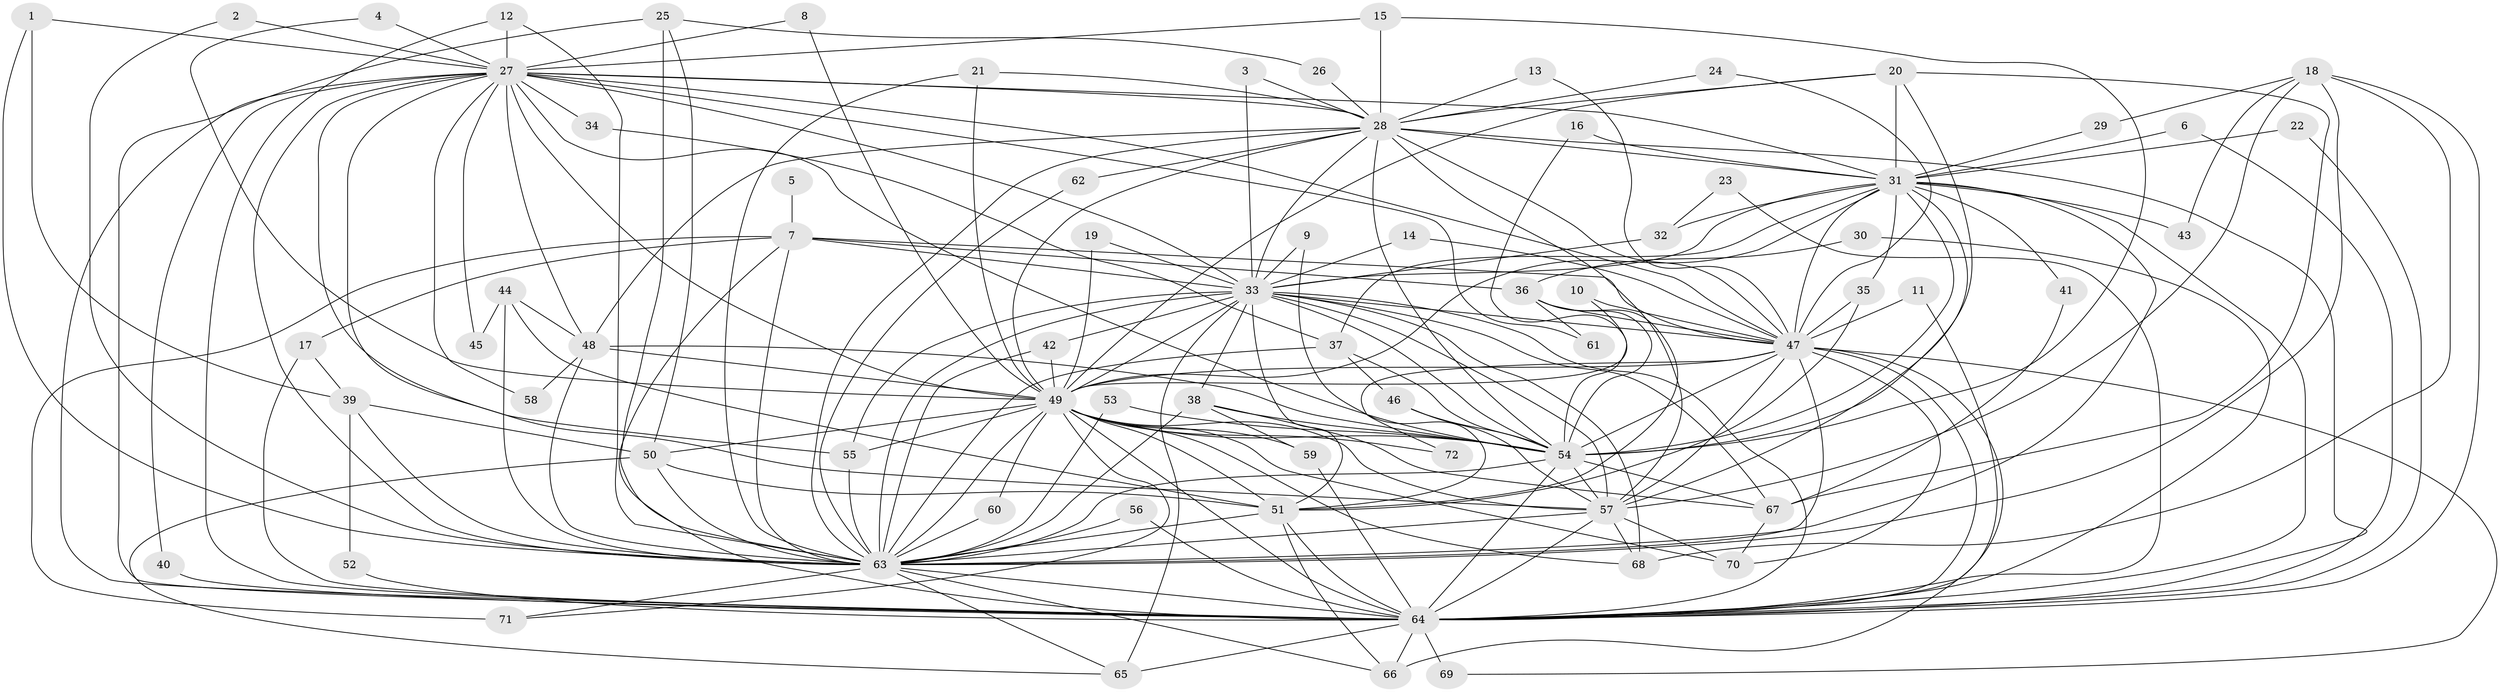 // original degree distribution, {27: 0.006993006993006993, 22: 0.006993006993006993, 30: 0.006993006993006993, 14: 0.006993006993006993, 28: 0.006993006993006993, 26: 0.006993006993006993, 25: 0.006993006993006993, 20: 0.006993006993006993, 35: 0.006993006993006993, 23: 0.006993006993006993, 3: 0.23076923076923078, 4: 0.08391608391608392, 2: 0.5244755244755245, 8: 0.006993006993006993, 5: 0.06293706293706294, 9: 0.006993006993006993, 7: 0.006993006993006993, 6: 0.006993006993006993}
// Generated by graph-tools (version 1.1) at 2025/49/03/09/25 03:49:32]
// undirected, 72 vertices, 207 edges
graph export_dot {
graph [start="1"]
  node [color=gray90,style=filled];
  1;
  2;
  3;
  4;
  5;
  6;
  7;
  8;
  9;
  10;
  11;
  12;
  13;
  14;
  15;
  16;
  17;
  18;
  19;
  20;
  21;
  22;
  23;
  24;
  25;
  26;
  27;
  28;
  29;
  30;
  31;
  32;
  33;
  34;
  35;
  36;
  37;
  38;
  39;
  40;
  41;
  42;
  43;
  44;
  45;
  46;
  47;
  48;
  49;
  50;
  51;
  52;
  53;
  54;
  55;
  56;
  57;
  58;
  59;
  60;
  61;
  62;
  63;
  64;
  65;
  66;
  67;
  68;
  69;
  70;
  71;
  72;
  1 -- 27 [weight=1.0];
  1 -- 39 [weight=1.0];
  1 -- 63 [weight=1.0];
  2 -- 27 [weight=1.0];
  2 -- 63 [weight=1.0];
  3 -- 28 [weight=1.0];
  3 -- 33 [weight=1.0];
  4 -- 27 [weight=1.0];
  4 -- 49 [weight=1.0];
  5 -- 7 [weight=1.0];
  6 -- 31 [weight=1.0];
  6 -- 64 [weight=1.0];
  7 -- 17 [weight=1.0];
  7 -- 33 [weight=1.0];
  7 -- 36 [weight=1.0];
  7 -- 47 [weight=1.0];
  7 -- 63 [weight=1.0];
  7 -- 64 [weight=1.0];
  7 -- 71 [weight=2.0];
  8 -- 27 [weight=1.0];
  8 -- 49 [weight=1.0];
  9 -- 33 [weight=1.0];
  9 -- 51 [weight=1.0];
  10 -- 47 [weight=1.0];
  10 -- 49 [weight=1.0];
  11 -- 47 [weight=1.0];
  11 -- 64 [weight=1.0];
  12 -- 27 [weight=2.0];
  12 -- 63 [weight=1.0];
  12 -- 64 [weight=1.0];
  13 -- 28 [weight=1.0];
  13 -- 47 [weight=1.0];
  14 -- 33 [weight=1.0];
  14 -- 47 [weight=1.0];
  15 -- 27 [weight=1.0];
  15 -- 28 [weight=1.0];
  15 -- 54 [weight=1.0];
  16 -- 31 [weight=1.0];
  16 -- 54 [weight=1.0];
  17 -- 39 [weight=1.0];
  17 -- 64 [weight=1.0];
  18 -- 29 [weight=1.0];
  18 -- 43 [weight=1.0];
  18 -- 57 [weight=1.0];
  18 -- 63 [weight=1.0];
  18 -- 64 [weight=1.0];
  18 -- 68 [weight=1.0];
  19 -- 33 [weight=1.0];
  19 -- 49 [weight=1.0];
  20 -- 28 [weight=1.0];
  20 -- 31 [weight=1.0];
  20 -- 49 [weight=1.0];
  20 -- 54 [weight=1.0];
  20 -- 67 [weight=1.0];
  21 -- 28 [weight=1.0];
  21 -- 49 [weight=1.0];
  21 -- 63 [weight=1.0];
  22 -- 31 [weight=1.0];
  22 -- 64 [weight=1.0];
  23 -- 32 [weight=1.0];
  23 -- 64 [weight=1.0];
  24 -- 28 [weight=1.0];
  24 -- 47 [weight=1.0];
  25 -- 26 [weight=1.0];
  25 -- 50 [weight=1.0];
  25 -- 63 [weight=1.0];
  25 -- 64 [weight=2.0];
  26 -- 28 [weight=1.0];
  27 -- 28 [weight=1.0];
  27 -- 31 [weight=1.0];
  27 -- 33 [weight=2.0];
  27 -- 34 [weight=2.0];
  27 -- 40 [weight=1.0];
  27 -- 45 [weight=1.0];
  27 -- 47 [weight=1.0];
  27 -- 48 [weight=1.0];
  27 -- 49 [weight=1.0];
  27 -- 54 [weight=1.0];
  27 -- 55 [weight=1.0];
  27 -- 57 [weight=2.0];
  27 -- 58 [weight=1.0];
  27 -- 61 [weight=1.0];
  27 -- 63 [weight=1.0];
  27 -- 64 [weight=1.0];
  28 -- 31 [weight=1.0];
  28 -- 33 [weight=1.0];
  28 -- 47 [weight=3.0];
  28 -- 48 [weight=1.0];
  28 -- 49 [weight=1.0];
  28 -- 54 [weight=1.0];
  28 -- 57 [weight=1.0];
  28 -- 62 [weight=1.0];
  28 -- 63 [weight=2.0];
  28 -- 64 [weight=1.0];
  29 -- 31 [weight=1.0];
  30 -- 36 [weight=1.0];
  30 -- 64 [weight=1.0];
  31 -- 32 [weight=1.0];
  31 -- 33 [weight=1.0];
  31 -- 35 [weight=1.0];
  31 -- 37 [weight=1.0];
  31 -- 41 [weight=1.0];
  31 -- 43 [weight=1.0];
  31 -- 47 [weight=1.0];
  31 -- 49 [weight=1.0];
  31 -- 54 [weight=2.0];
  31 -- 57 [weight=2.0];
  31 -- 63 [weight=1.0];
  31 -- 64 [weight=2.0];
  32 -- 33 [weight=1.0];
  33 -- 38 [weight=1.0];
  33 -- 42 [weight=1.0];
  33 -- 47 [weight=1.0];
  33 -- 49 [weight=2.0];
  33 -- 51 [weight=1.0];
  33 -- 54 [weight=3.0];
  33 -- 55 [weight=1.0];
  33 -- 57 [weight=1.0];
  33 -- 63 [weight=1.0];
  33 -- 64 [weight=1.0];
  33 -- 65 [weight=1.0];
  33 -- 67 [weight=1.0];
  33 -- 68 [weight=1.0];
  34 -- 37 [weight=1.0];
  35 -- 47 [weight=1.0];
  35 -- 51 [weight=1.0];
  36 -- 47 [weight=1.0];
  36 -- 51 [weight=1.0];
  36 -- 54 [weight=1.0];
  36 -- 61 [weight=1.0];
  37 -- 46 [weight=1.0];
  37 -- 54 [weight=1.0];
  37 -- 63 [weight=1.0];
  38 -- 54 [weight=1.0];
  38 -- 59 [weight=1.0];
  38 -- 63 [weight=1.0];
  38 -- 67 [weight=1.0];
  39 -- 50 [weight=1.0];
  39 -- 52 [weight=1.0];
  39 -- 63 [weight=1.0];
  40 -- 64 [weight=1.0];
  41 -- 67 [weight=1.0];
  42 -- 49 [weight=1.0];
  42 -- 63 [weight=1.0];
  44 -- 45 [weight=1.0];
  44 -- 48 [weight=1.0];
  44 -- 51 [weight=1.0];
  44 -- 63 [weight=1.0];
  46 -- 54 [weight=1.0];
  46 -- 57 [weight=1.0];
  47 -- 49 [weight=1.0];
  47 -- 54 [weight=1.0];
  47 -- 57 [weight=1.0];
  47 -- 63 [weight=2.0];
  47 -- 64 [weight=2.0];
  47 -- 66 [weight=1.0];
  47 -- 69 [weight=1.0];
  47 -- 70 [weight=1.0];
  47 -- 72 [weight=1.0];
  48 -- 49 [weight=1.0];
  48 -- 54 [weight=1.0];
  48 -- 58 [weight=1.0];
  48 -- 63 [weight=1.0];
  49 -- 50 [weight=1.0];
  49 -- 51 [weight=1.0];
  49 -- 54 [weight=2.0];
  49 -- 55 [weight=1.0];
  49 -- 57 [weight=1.0];
  49 -- 59 [weight=1.0];
  49 -- 60 [weight=1.0];
  49 -- 63 [weight=1.0];
  49 -- 64 [weight=1.0];
  49 -- 68 [weight=1.0];
  49 -- 70 [weight=1.0];
  49 -- 71 [weight=1.0];
  49 -- 72 [weight=1.0];
  50 -- 51 [weight=1.0];
  50 -- 63 [weight=1.0];
  50 -- 65 [weight=1.0];
  51 -- 63 [weight=1.0];
  51 -- 64 [weight=1.0];
  51 -- 66 [weight=1.0];
  52 -- 64 [weight=1.0];
  53 -- 54 [weight=2.0];
  53 -- 63 [weight=1.0];
  54 -- 57 [weight=1.0];
  54 -- 63 [weight=1.0];
  54 -- 64 [weight=1.0];
  54 -- 67 [weight=1.0];
  55 -- 63 [weight=1.0];
  56 -- 63 [weight=1.0];
  56 -- 64 [weight=1.0];
  57 -- 63 [weight=1.0];
  57 -- 64 [weight=1.0];
  57 -- 68 [weight=1.0];
  57 -- 70 [weight=1.0];
  59 -- 64 [weight=1.0];
  60 -- 63 [weight=1.0];
  62 -- 63 [weight=1.0];
  63 -- 64 [weight=1.0];
  63 -- 65 [weight=1.0];
  63 -- 66 [weight=1.0];
  63 -- 71 [weight=1.0];
  64 -- 65 [weight=1.0];
  64 -- 66 [weight=1.0];
  64 -- 69 [weight=1.0];
  67 -- 70 [weight=1.0];
}
